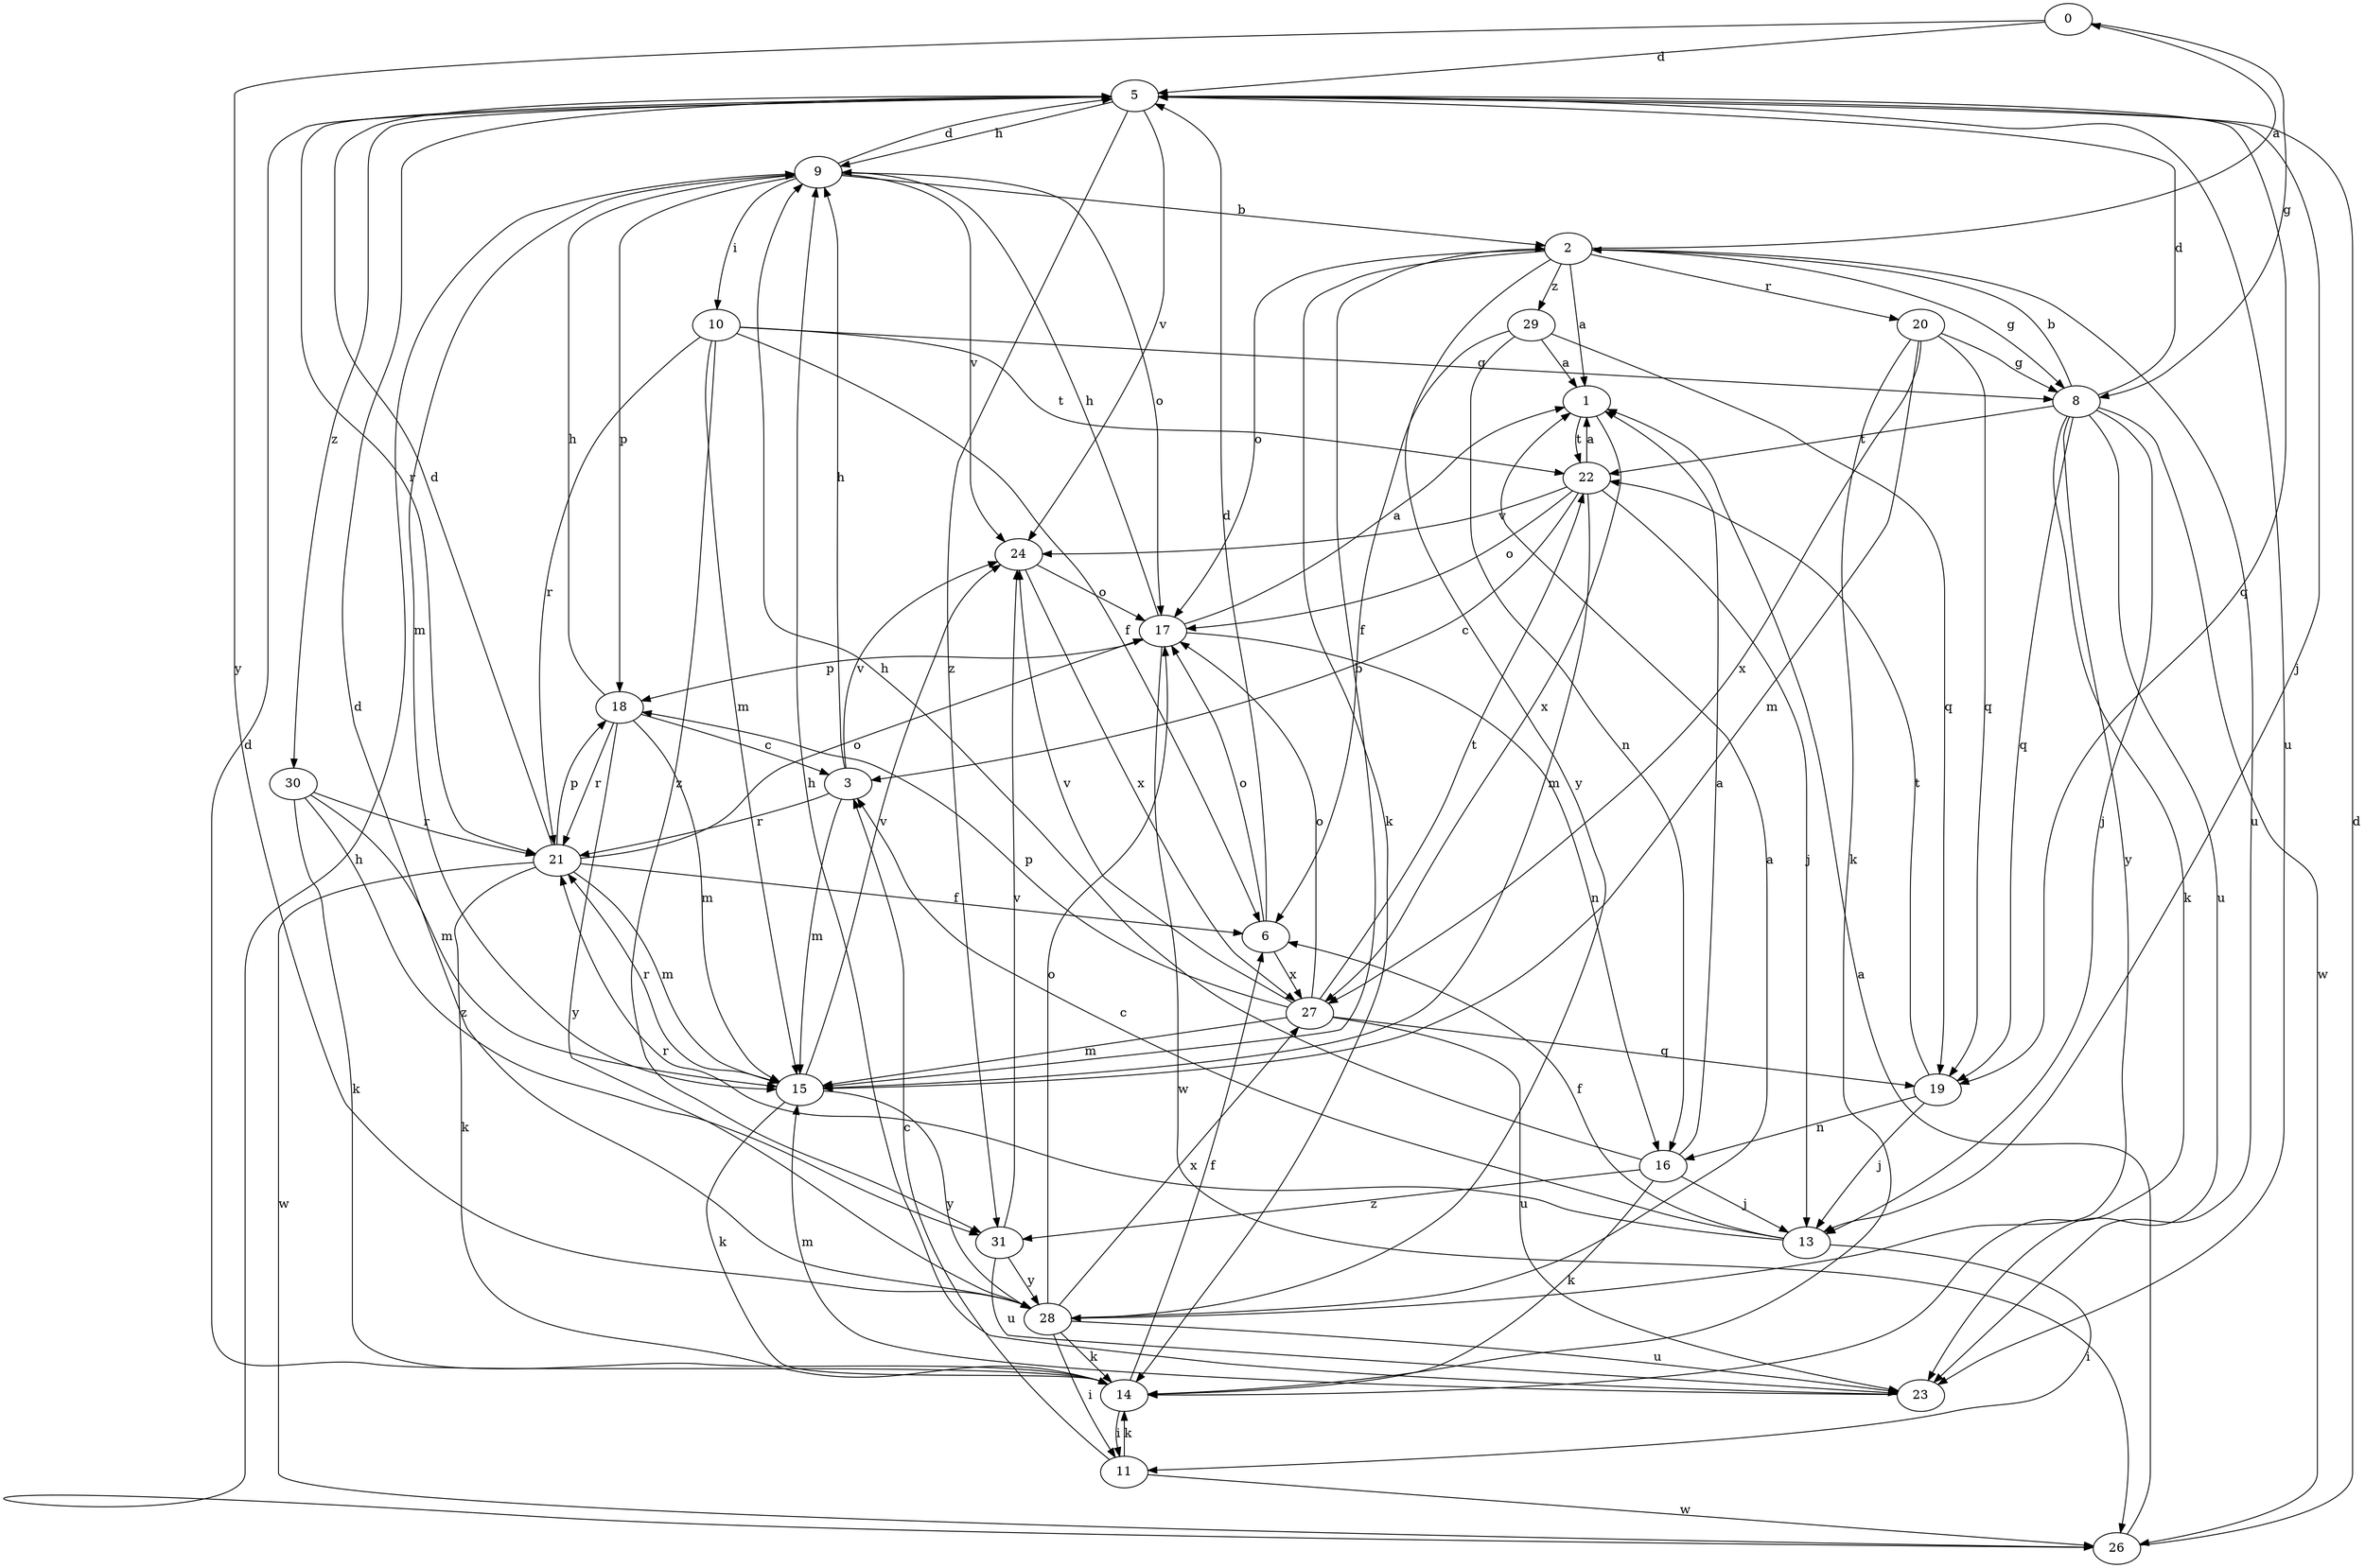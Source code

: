 strict digraph  {
0;
1;
2;
3;
5;
6;
8;
9;
10;
11;
13;
14;
15;
16;
17;
18;
19;
20;
21;
22;
23;
24;
26;
27;
28;
29;
30;
31;
0 -> 5  [label=d];
0 -> 8  [label=g];
0 -> 28  [label=y];
1 -> 22  [label=t];
1 -> 27  [label=x];
2 -> 0  [label=a];
2 -> 1  [label=a];
2 -> 8  [label=g];
2 -> 14  [label=k];
2 -> 17  [label=o];
2 -> 20  [label=r];
2 -> 23  [label=u];
2 -> 28  [label=y];
2 -> 29  [label=z];
3 -> 9  [label=h];
3 -> 15  [label=m];
3 -> 21  [label=r];
3 -> 24  [label=v];
5 -> 9  [label=h];
5 -> 13  [label=j];
5 -> 19  [label=q];
5 -> 21  [label=r];
5 -> 23  [label=u];
5 -> 24  [label=v];
5 -> 30  [label=z];
5 -> 31  [label=z];
6 -> 5  [label=d];
6 -> 17  [label=o];
6 -> 27  [label=x];
8 -> 2  [label=b];
8 -> 5  [label=d];
8 -> 13  [label=j];
8 -> 14  [label=k];
8 -> 19  [label=q];
8 -> 22  [label=t];
8 -> 23  [label=u];
8 -> 26  [label=w];
8 -> 28  [label=y];
9 -> 2  [label=b];
9 -> 5  [label=d];
9 -> 10  [label=i];
9 -> 15  [label=m];
9 -> 17  [label=o];
9 -> 18  [label=p];
9 -> 24  [label=v];
10 -> 6  [label=f];
10 -> 8  [label=g];
10 -> 15  [label=m];
10 -> 21  [label=r];
10 -> 22  [label=t];
10 -> 31  [label=z];
11 -> 3  [label=c];
11 -> 14  [label=k];
11 -> 26  [label=w];
13 -> 3  [label=c];
13 -> 6  [label=f];
13 -> 11  [label=i];
13 -> 21  [label=r];
14 -> 5  [label=d];
14 -> 6  [label=f];
14 -> 11  [label=i];
15 -> 2  [label=b];
15 -> 14  [label=k];
15 -> 21  [label=r];
15 -> 24  [label=v];
15 -> 28  [label=y];
16 -> 1  [label=a];
16 -> 9  [label=h];
16 -> 13  [label=j];
16 -> 14  [label=k];
16 -> 31  [label=z];
17 -> 1  [label=a];
17 -> 9  [label=h];
17 -> 16  [label=n];
17 -> 18  [label=p];
17 -> 26  [label=w];
18 -> 3  [label=c];
18 -> 9  [label=h];
18 -> 15  [label=m];
18 -> 21  [label=r];
18 -> 28  [label=y];
19 -> 13  [label=j];
19 -> 16  [label=n];
19 -> 22  [label=t];
20 -> 8  [label=g];
20 -> 14  [label=k];
20 -> 15  [label=m];
20 -> 19  [label=q];
20 -> 27  [label=x];
21 -> 5  [label=d];
21 -> 6  [label=f];
21 -> 14  [label=k];
21 -> 15  [label=m];
21 -> 17  [label=o];
21 -> 18  [label=p];
21 -> 26  [label=w];
22 -> 1  [label=a];
22 -> 3  [label=c];
22 -> 13  [label=j];
22 -> 15  [label=m];
22 -> 17  [label=o];
22 -> 24  [label=v];
23 -> 9  [label=h];
23 -> 15  [label=m];
24 -> 17  [label=o];
24 -> 27  [label=x];
26 -> 1  [label=a];
26 -> 5  [label=d];
26 -> 9  [label=h];
27 -> 15  [label=m];
27 -> 17  [label=o];
27 -> 18  [label=p];
27 -> 19  [label=q];
27 -> 22  [label=t];
27 -> 23  [label=u];
27 -> 24  [label=v];
28 -> 1  [label=a];
28 -> 5  [label=d];
28 -> 11  [label=i];
28 -> 14  [label=k];
28 -> 17  [label=o];
28 -> 23  [label=u];
28 -> 27  [label=x];
29 -> 1  [label=a];
29 -> 6  [label=f];
29 -> 16  [label=n];
29 -> 19  [label=q];
30 -> 14  [label=k];
30 -> 15  [label=m];
30 -> 21  [label=r];
30 -> 31  [label=z];
31 -> 23  [label=u];
31 -> 24  [label=v];
31 -> 28  [label=y];
}
